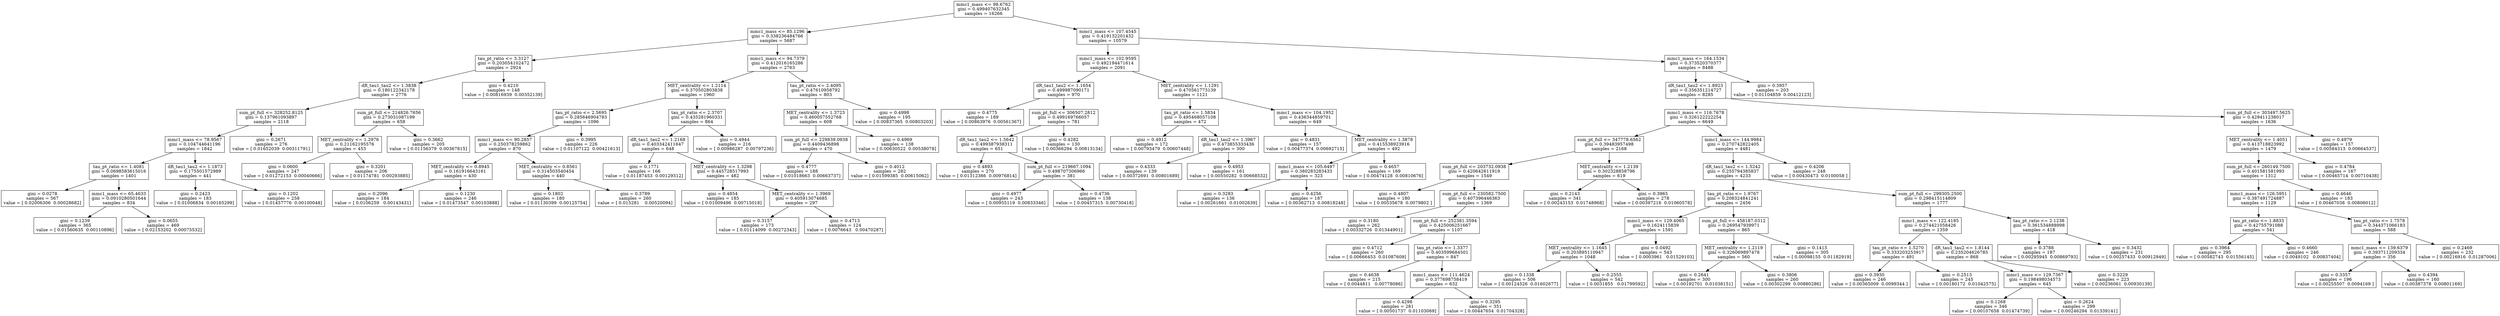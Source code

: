 digraph Tree {
0 [label="mmc1_mass <= 98.6762\ngini = 0.499407632345\nsamples = 16266", shape="box"] ;
1 [label="mmc1_mass <= 85.1296\ngini = 0.338236484766\nsamples = 5687", shape="box"] ;
0 -> 1 ;
2 [label="tau_pt_ratio <= 3.3127\ngini = 0.203054102472\nsamples = 2924", shape="box"] ;
1 -> 2 ;
3 [label="dR_tau1_tau2 <= 1.3838\ngini = 0.180122342178\nsamples = 2776", shape="box"] ;
2 -> 3 ;
4 [label="sum_pt_full <= 328252.8125\ngini = 0.137961093897\nsamples = 2118", shape="box"] ;
3 -> 4 ;
5 [label="mmc1_mass <= 78.9567\ngini = 0.104744641196\nsamples = 1842", shape="box"] ;
4 -> 5 ;
6 [label="tau_pt_ratio <= 1.4081\ngini = 0.0698583615016\nsamples = 1401", shape="box"] ;
5 -> 6 ;
7 [label="gini = 0.0278\nsamples = 567\nvalue = [ 0.02006306  0.00028682]", shape="box"] ;
6 -> 7 ;
8 [label="mmc1_mass <= 65.4633\ngini = 0.0910280501644\nsamples = 834", shape="box"] ;
6 -> 8 ;
9 [label="gini = 0.1239\nsamples = 365\nvalue = [ 0.01560635  0.00110896]", shape="box"] ;
8 -> 9 ;
10 [label="gini = 0.0655\nsamples = 469\nvalue = [ 0.02153202  0.00075532]", shape="box"] ;
8 -> 10 ;
11 [label="dR_tau1_tau2 <= 1.1873\ngini = 0.175501572989\nsamples = 441", shape="box"] ;
5 -> 11 ;
12 [label="gini = 0.2423\nsamples = 183\nvalue = [ 0.01006834  0.00165299]", shape="box"] ;
11 -> 12 ;
13 [label="gini = 0.1202\nsamples = 258\nvalue = [ 0.01457776  0.00100048]", shape="box"] ;
11 -> 13 ;
14 [label="gini = 0.2671\nsamples = 276\nvalue = [ 0.01652039  0.00311791]", shape="box"] ;
4 -> 14 ;
15 [label="sum_pt_full <= 214826.7656\ngini = 0.273031087199\nsamples = 658", shape="box"] ;
3 -> 15 ;
16 [label="MET_centrality <= 1.2976\ngini = 0.21162195576\nsamples = 453", shape="box"] ;
15 -> 16 ;
17 [label="gini = 0.0600\nsamples = 247\nvalue = [ 0.01272153  0.00040666]", shape="box"] ;
16 -> 17 ;
18 [label="gini = 0.3201\nsamples = 206\nvalue = [ 0.01174781  0.00293885]", shape="box"] ;
16 -> 18 ;
19 [label="gini = 0.3662\nsamples = 205\nvalue = [ 0.01156379  0.00367815]", shape="box"] ;
15 -> 19 ;
20 [label="gini = 0.4210\nsamples = 148\nvalue = [ 0.00816939  0.00352139]", shape="box"] ;
2 -> 20 ;
21 [label="mmc1_mass <= 94.7379\ngini = 0.412016165286\nsamples = 2763", shape="box"] ;
1 -> 21 ;
22 [label="MET_centrality <= 1.2114\ngini = 0.370502803838\nsamples = 1960", shape="box"] ;
21 -> 22 ;
23 [label="tau_pt_ratio <= 2.5695\ngini = 0.285646904783\nsamples = 1096", shape="box"] ;
22 -> 23 ;
24 [label="mmc1_mass <= 90.2857\ngini = 0.250378259862\nsamples = 870", shape="box"] ;
23 -> 24 ;
25 [label="MET_centrality <= 0.8945\ngini = 0.161916643161\nsamples = 430", shape="box"] ;
24 -> 25 ;
26 [label="gini = 0.2096\nsamples = 184\nvalue = [ 0.0106259   0.00143431]", shape="box"] ;
25 -> 26 ;
27 [label="gini = 0.1230\nsamples = 246\nvalue = [ 0.01473547  0.00103888]", shape="box"] ;
25 -> 27 ;
28 [label="MET_centrality <= 0.8561\ngini = 0.314503540454\nsamples = 440", shape="box"] ;
24 -> 28 ;
29 [label="gini = 0.1802\nsamples = 180\nvalue = [ 0.01130399  0.00125754]", shape="box"] ;
28 -> 29 ;
30 [label="gini = 0.3789\nsamples = 260\nvalue = [ 0.015281    0.00520094]", shape="box"] ;
28 -> 30 ;
31 [label="gini = 0.3995\nsamples = 226\nvalue = [ 0.01107122  0.00421613]", shape="box"] ;
23 -> 31 ;
32 [label="tau_pt_ratio <= 2.3707\ngini = 0.435281960331\nsamples = 864", shape="box"] ;
22 -> 32 ;
33 [label="dR_tau1_tau2 <= 1.2168\ngini = 0.403342411647\nsamples = 648", shape="box"] ;
32 -> 33 ;
34 [label="gini = 0.1771\nsamples = 166\nvalue = [ 0.01187453  0.00129312]", shape="box"] ;
33 -> 34 ;
35 [label="MET_centrality <= 1.3298\ngini = 0.445728517993\nsamples = 482", shape="box"] ;
33 -> 35 ;
36 [label="gini = 0.4854\nsamples = 185\nvalue = [ 0.01009496  0.00715018]", shape="box"] ;
35 -> 36 ;
37 [label="MET_centrality <= 1.3969\ngini = 0.405913074685\nsamples = 297", shape="box"] ;
35 -> 37 ;
38 [label="gini = 0.3157\nsamples = 173\nvalue = [ 0.01114099  0.00272343]", shape="box"] ;
37 -> 38 ;
39 [label="gini = 0.4713\nsamples = 124\nvalue = [ 0.0076643   0.00470287]", shape="box"] ;
37 -> 39 ;
40 [label="gini = 0.4944\nsamples = 216\nvalue = [ 0.00986287  0.00797236]", shape="box"] ;
32 -> 40 ;
41 [label="tau_pt_ratio <= 2.4095\ngini = 0.47610958792\nsamples = 803", shape="box"] ;
21 -> 41 ;
42 [label="MET_centrality <= 1.3723\ngini = 0.460057552768\nsamples = 608", shape="box"] ;
41 -> 42 ;
43 [label="sum_pt_full <= 229839.0938\ngini = 0.4409436898\nsamples = 470", shape="box"] ;
42 -> 43 ;
44 [label="gini = 0.4777\nsamples = 188\nvalue = [ 0.01018663  0.00663737]", shape="box"] ;
43 -> 44 ;
45 [label="gini = 0.4012\nsamples = 282\nvalue = [ 0.01599385  0.00615062]", shape="box"] ;
43 -> 45 ;
46 [label="gini = 0.4969\nsamples = 138\nvalue = [ 0.00630522  0.00538078]", shape="box"] ;
42 -> 46 ;
47 [label="gini = 0.4998\nsamples = 195\nvalue = [ 0.00837365  0.00803203]", shape="box"] ;
41 -> 47 ;
48 [label="mmc1_mass <= 107.4545\ngini = 0.419132201432\nsamples = 10579", shape="box"] ;
0 -> 48 ;
49 [label="mmc1_mass <= 102.9595\ngini = 0.492194471614\nsamples = 2091", shape="box"] ;
48 -> 49 ;
50 [label="dR_tau1_tau2 <= 1.1654\ngini = 0.499987090171\nsamples = 970", shape="box"] ;
49 -> 50 ;
51 [label="gini = 0.4775\nsamples = 189\nvalue = [ 0.00863976  0.00561367]", shape="box"] ;
50 -> 51 ;
52 [label="sum_pt_full <= 306507.2812\ngini = 0.499169766057\nsamples = 781", shape="box"] ;
50 -> 52 ;
53 [label="dR_tau1_tau2 <= 1.5642\ngini = 0.499387938311\nsamples = 651", shape="box"] ;
52 -> 53 ;
54 [label="gini = 0.4893\nsamples = 270\nvalue = [ 0.01312366  0.00976814]", shape="box"] ;
53 -> 54 ;
55 [label="sum_pt_full <= 219667.1094\ngini = 0.498707306966\nsamples = 381", shape="box"] ;
53 -> 55 ;
56 [label="gini = 0.4977\nsamples = 243\nvalue = [ 0.00955119  0.00833346]", shape="box"] ;
55 -> 56 ;
57 [label="gini = 0.4736\nsamples = 138\nvalue = [ 0.00457315  0.00730418]", shape="box"] ;
55 -> 57 ;
58 [label="gini = 0.4282\nsamples = 130\nvalue = [ 0.00366294  0.00813134]", shape="box"] ;
52 -> 58 ;
59 [label="MET_centrality <= 1.1291\ngini = 0.470561773139\nsamples = 1121", shape="box"] ;
49 -> 59 ;
60 [label="tau_pt_ratio <= 1.5834\ngini = 0.495468057108\nsamples = 472", shape="box"] ;
59 -> 60 ;
61 [label="gini = 0.4912\nsamples = 172\nvalue = [ 0.00793479  0.00607448]", shape="box"] ;
60 -> 61 ;
62 [label="dR_tau1_tau2 <= 1.3967\ngini = 0.473855333436\nsamples = 300", shape="box"] ;
60 -> 62 ;
63 [label="gini = 0.4333\nsamples = 139\nvalue = [ 0.00372691  0.00801689]", shape="box"] ;
62 -> 63 ;
64 [label="gini = 0.4953\nsamples = 161\nvalue = [ 0.00550282  0.00668532]", shape="box"] ;
62 -> 64 ;
65 [label="mmc1_mass <= 104.1952\ngini = 0.436344859701\nsamples = 649", shape="box"] ;
59 -> 65 ;
66 [label="gini = 0.4831\nsamples = 157\nvalue = [ 0.00477374  0.00692715]", shape="box"] ;
65 -> 66 ;
67 [label="MET_centrality <= 1.3878\ngini = 0.415538923916\nsamples = 492", shape="box"] ;
65 -> 67 ;
68 [label="mmc1_mass <= 105.6497\ngini = 0.380283283433\nsamples = 323", shape="box"] ;
67 -> 68 ;
69 [label="gini = 0.3283\nsamples = 136\nvalue = [ 0.00261661  0.01002639]", shape="box"] ;
68 -> 69 ;
70 [label="gini = 0.4256\nsamples = 187\nvalue = [ 0.00362713  0.00818248]", shape="box"] ;
68 -> 70 ;
71 [label="gini = 0.4657\nsamples = 169\nvalue = [ 0.00474128  0.00810676]", shape="box"] ;
67 -> 71 ;
72 [label="mmc1_mass <= 164.1534\ngini = 0.373520370377\nsamples = 8488", shape="box"] ;
48 -> 72 ;
73 [label="dR_tau1_tau2 <= 1.8923\ngini = 0.356351214727\nsamples = 8285", shape="box"] ;
72 -> 73 ;
74 [label="mmc1_mass <= 116.7678\ngini = 0.326122222254\nsamples = 6649", shape="box"] ;
73 -> 74 ;
75 [label="sum_pt_full <= 347778.6562\ngini = 0.39483957498\nsamples = 2168", shape="box"] ;
74 -> 75 ;
76 [label="sum_pt_full <= 203732.0938\ngini = 0.420642611919\nsamples = 1549", shape="box"] ;
75 -> 76 ;
77 [label="gini = 0.4807\nsamples = 180\nvalue = [ 0.00535678  0.0079802 ]", shape="box"] ;
76 -> 77 ;
78 [label="sum_pt_full <= 230582.7500\ngini = 0.407396446363\nsamples = 1369", shape="box"] ;
76 -> 78 ;
79 [label="gini = 0.3180\nsamples = 262\nvalue = [ 0.00332726  0.01344901]", shape="box"] ;
78 -> 79 ;
80 [label="sum_pt_full <= 252381.3594\ngini = 0.425006251667\nsamples = 1107", shape="box"] ;
78 -> 80 ;
81 [label="gini = 0.4712\nsamples = 260\nvalue = [ 0.00666453  0.01087609]", shape="box"] ;
80 -> 81 ;
82 [label="tau_pt_ratio <= 1.3377\ngini = 0.403599684501\nsamples = 847", shape="box"] ;
80 -> 82 ;
83 [label="gini = 0.4638\nsamples = 215\nvalue = [ 0.0044811   0.00778086]", shape="box"] ;
82 -> 83 ;
84 [label="mmc1_mass <= 111.4624\ngini = 0.377698758419\nsamples = 632", shape="box"] ;
82 -> 84 ;
85 [label="gini = 0.4298\nsamples = 281\nvalue = [ 0.00501737  0.01103069]", shape="box"] ;
84 -> 85 ;
86 [label="gini = 0.3295\nsamples = 351\nvalue = [ 0.00447654  0.01704328]", shape="box"] ;
84 -> 86 ;
87 [label="MET_centrality <= 1.2139\ngini = 0.302328858796\nsamples = 619", shape="box"] ;
75 -> 87 ;
88 [label="gini = 0.2143\nsamples = 341\nvalue = [ 0.00243153  0.01748968]", shape="box"] ;
87 -> 88 ;
89 [label="gini = 0.3965\nsamples = 278\nvalue = [ 0.00397216  0.01060578]", shape="box"] ;
87 -> 89 ;
90 [label="mmc1_mass <= 144.9984\ngini = 0.270742822405\nsamples = 4481", shape="box"] ;
74 -> 90 ;
91 [label="dR_tau1_tau2 <= 1.5242\ngini = 0.255794385837\nsamples = 4233", shape="box"] ;
90 -> 91 ;
92 [label="tau_pt_ratio <= 1.9767\ngini = 0.208324841241\nsamples = 2456", shape="box"] ;
91 -> 92 ;
93 [label="mmc1_mass <= 129.4065\ngini = 0.1624115839\nsamples = 1591", shape="box"] ;
92 -> 93 ;
94 [label="MET_centrality <= 1.1645\ngini = 0.203895110947\nsamples = 1048", shape="box"] ;
93 -> 94 ;
95 [label="gini = 0.1338\nsamples = 506\nvalue = [ 0.00124526  0.01602677]", shape="box"] ;
94 -> 95 ;
96 [label="gini = 0.2555\nsamples = 542\nvalue = [ 0.0031855   0.01799592]", shape="box"] ;
94 -> 96 ;
97 [label="gini = 0.0492\nsamples = 543\nvalue = [ 0.0003961   0.01529103]", shape="box"] ;
93 -> 97 ;
98 [label="sum_pt_full <= 458187.0312\ngini = 0.269547939971\nsamples = 865", shape="box"] ;
92 -> 98 ;
99 [label="MET_centrality <= 1.2119\ngini = 0.326069897478\nsamples = 560", shape="box"] ;
98 -> 99 ;
100 [label="gini = 0.2641\nsamples = 300\nvalue = [ 0.00192701  0.01038151]", shape="box"] ;
99 -> 100 ;
101 [label="gini = 0.3806\nsamples = 260\nvalue = [ 0.00302299  0.00880286]", shape="box"] ;
99 -> 101 ;
102 [label="gini = 0.1415\nsamples = 305\nvalue = [ 0.00098155  0.01182919]", shape="box"] ;
98 -> 102 ;
103 [label="sum_pt_full <= 299305.2500\ngini = 0.298415114809\nsamples = 1777", shape="box"] ;
91 -> 103 ;
104 [label="mmc1_mass <= 122.4185\ngini = 0.274421058426\nsamples = 1359", shape="box"] ;
103 -> 104 ;
105 [label="tau_pt_ratio <= 1.5270\ngini = 0.333203253917\nsamples = 491", shape="box"] ;
104 -> 105 ;
106 [label="gini = 0.3930\nsamples = 246\nvalue = [ 0.00365009  0.0099344 ]", shape="box"] ;
105 -> 106 ;
107 [label="gini = 0.2513\nsamples = 245\nvalue = [ 0.00180172  0.01042575]", shape="box"] ;
105 -> 107 ;
108 [label="dR_tau1_tau2 <= 1.8144\ngini = 0.235204626785\nsamples = 868", shape="box"] ;
104 -> 108 ;
109 [label="mmc1_mass <= 129.7367\ngini = 0.198498034573\nsamples = 645", shape="box"] ;
108 -> 109 ;
110 [label="gini = 0.1268\nsamples = 346\nvalue = [ 0.00107658  0.01474739]", shape="box"] ;
109 -> 110 ;
111 [label="gini = 0.2624\nsamples = 299\nvalue = [ 0.00246294  0.01339141]", shape="box"] ;
109 -> 111 ;
112 [label="gini = 0.3229\nsamples = 223\nvalue = [ 0.00236061  0.00930139]", shape="box"] ;
108 -> 112 ;
113 [label="tau_pt_ratio <= 2.1238\ngini = 0.361534888998\nsamples = 418", shape="box"] ;
103 -> 113 ;
114 [label="gini = 0.3788\nsamples = 187\nvalue = [ 0.00295945  0.00869793]", shape="box"] ;
113 -> 114 ;
115 [label="gini = 0.3432\nsamples = 231\nvalue = [ 0.00257433  0.00912949]", shape="box"] ;
113 -> 115 ;
116 [label="gini = 0.4206\nsamples = 248\nvalue = [ 0.00430473  0.0100058 ]", shape="box"] ;
90 -> 116 ;
117 [label="sum_pt_full <= 303497.5625\ngini = 0.429411238017\nsamples = 1636", shape="box"] ;
73 -> 117 ;
118 [label="MET_centrality <= 1.4051\ngini = 0.413718823992\nsamples = 1479", shape="box"] ;
117 -> 118 ;
119 [label="sum_pt_full <= 260149.7500\ngini = 0.401581581993\nsamples = 1312", shape="box"] ;
118 -> 119 ;
120 [label="mmc1_mass <= 126.5951\ngini = 0.387491724887\nsamples = 1129", shape="box"] ;
119 -> 120 ;
121 [label="tau_pt_ratio <= 1.8833\ngini = 0.42755791088\nsamples = 541", shape="box"] ;
120 -> 121 ;
122 [label="gini = 0.3964\nsamples = 295\nvalue = [ 0.00582743  0.01556145]", shape="box"] ;
121 -> 122 ;
123 [label="gini = 0.4660\nsamples = 246\nvalue = [ 0.0049102   0.00837404]", shape="box"] ;
121 -> 123 ;
124 [label="tau_pt_ratio <= 1.7578\ngini = 0.344371066183\nsamples = 588", shape="box"] ;
120 -> 124 ;
125 [label="mmc1_mass <= 139.6379\ngini = 0.393711209334\nsamples = 356", shape="box"] ;
124 -> 125 ;
126 [label="gini = 0.3357\nsamples = 196\nvalue = [ 0.00255507  0.0094169 ]", shape="box"] ;
125 -> 126 ;
127 [label="gini = 0.4394\nsamples = 160\nvalue = [ 0.00387378  0.00801169]", shape="box"] ;
125 -> 127 ;
128 [label="gini = 0.2469\nsamples = 232\nvalue = [ 0.00216916  0.01287006]", shape="box"] ;
124 -> 128 ;
129 [label="gini = 0.4646\nsamples = 183\nvalue = [ 0.00467038  0.00806012]", shape="box"] ;
119 -> 129 ;
130 [label="gini = 0.4784\nsamples = 167\nvalue = [ 0.00465714  0.00710438]", shape="box"] ;
118 -> 130 ;
131 [label="gini = 0.4979\nsamples = 157\nvalue = [ 0.00584313  0.00664537]", shape="box"] ;
117 -> 131 ;
132 [label="gini = 0.3957\nsamples = 203\nvalue = [ 0.01104859  0.00412123]", shape="box"] ;
72 -> 132 ;
}